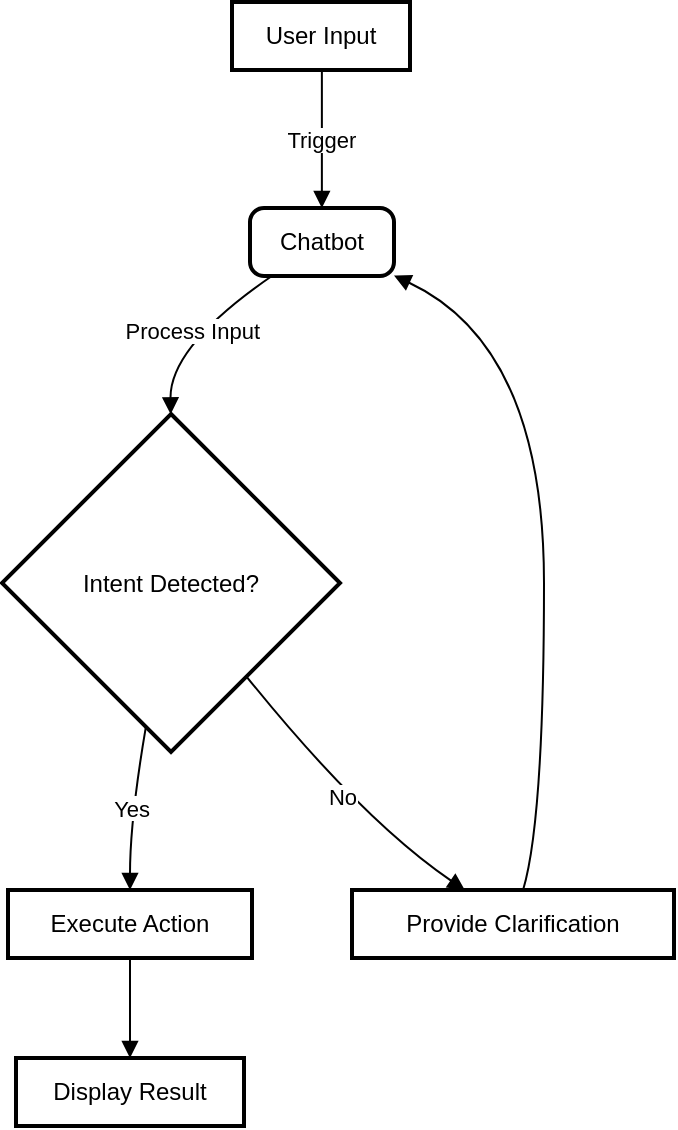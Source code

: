 <mxfile version="21.2.1" type="github">
  <diagram name="Page-1" id="GyhTvYxpTi9NaX24lL62">
    <mxGraphModel>
      <root>
        <mxCell id="0" />
        <mxCell id="1" parent="0" />
        <mxCell id="2" value="User Input" style="whiteSpace=wrap;strokeWidth=2;" vertex="1" parent="1">
          <mxGeometry x="115" width="89" height="34" as="geometry" />
        </mxCell>
        <mxCell id="3" value="Chatbot" style="rounded=1;absoluteArcSize=1;arcSize=14;whiteSpace=wrap;strokeWidth=2;" vertex="1" parent="1">
          <mxGeometry x="124" y="103" width="72" height="34" as="geometry" />
        </mxCell>
        <mxCell id="4" value="Intent Detected?" style="rhombus;strokeWidth=2;whiteSpace=wrap;" vertex="1" parent="1">
          <mxGeometry y="206" width="169" height="169" as="geometry" />
        </mxCell>
        <mxCell id="5" value="Execute Action" style="whiteSpace=wrap;strokeWidth=2;" vertex="1" parent="1">
          <mxGeometry x="3" y="444" width="122" height="34" as="geometry" />
        </mxCell>
        <mxCell id="6" value="Provide Clarification" style="whiteSpace=wrap;strokeWidth=2;" vertex="1" parent="1">
          <mxGeometry x="175" y="444" width="161" height="34" as="geometry" />
        </mxCell>
        <mxCell id="7" value="Display Result" style="whiteSpace=wrap;strokeWidth=2;" vertex="1" parent="1">
          <mxGeometry x="7" y="528" width="114" height="34" as="geometry" />
        </mxCell>
        <mxCell id="8" value="Trigger" style="curved=1;startArrow=none;endArrow=block;exitX=0.505;exitY=1;entryX=0.499;entryY=0;" edge="1" parent="1" source="2" target="3">
          <mxGeometry relative="1" as="geometry">
            <Array as="points" />
          </mxGeometry>
        </mxCell>
        <mxCell id="9" value="Process Input" style="curved=1;startArrow=none;endArrow=block;exitX=0.152;exitY=1;entryX=0.499;entryY=0;" edge="1" parent="1" source="3" target="4">
          <mxGeometry relative="1" as="geometry">
            <Array as="points">
              <mxPoint x="84" y="172" />
            </Array>
          </mxGeometry>
        </mxCell>
        <mxCell id="10" value="Yes" style="curved=1;startArrow=none;endArrow=block;exitX=0.413;exitY=0.998;entryX=0.5;entryY=-0.011;" edge="1" parent="1" source="4" target="5">
          <mxGeometry relative="1" as="geometry">
            <Array as="points">
              <mxPoint x="64" y="409" />
            </Array>
          </mxGeometry>
        </mxCell>
        <mxCell id="11" value="No" style="curved=1;startArrow=none;endArrow=block;exitX=0.902;exitY=0.998;entryX=0.347;entryY=-0.011;" edge="1" parent="1" source="4" target="6">
          <mxGeometry relative="1" as="geometry">
            <Array as="points">
              <mxPoint x="180" y="409" />
            </Array>
          </mxGeometry>
        </mxCell>
        <mxCell id="12" value="" style="curved=1;startArrow=none;endArrow=block;exitX=0.5;exitY=0.989;entryX=0.5;entryY=-0.011;" edge="1" parent="1" source="5" target="7">
          <mxGeometry relative="1" as="geometry">
            <Array as="points" />
          </mxGeometry>
        </mxCell>
        <mxCell id="13" value="" style="curved=1;startArrow=none;endArrow=block;exitX=0.532;exitY=-0.011;entryX=0.998;entryY=0.992;" edge="1" parent="1" source="6" target="3">
          <mxGeometry relative="1" as="geometry">
            <Array as="points">
              <mxPoint x="271" y="409" />
              <mxPoint x="271" y="172" />
            </Array>
          </mxGeometry>
        </mxCell>
      </root>
    </mxGraphModel>
  </diagram>
</mxfile>
